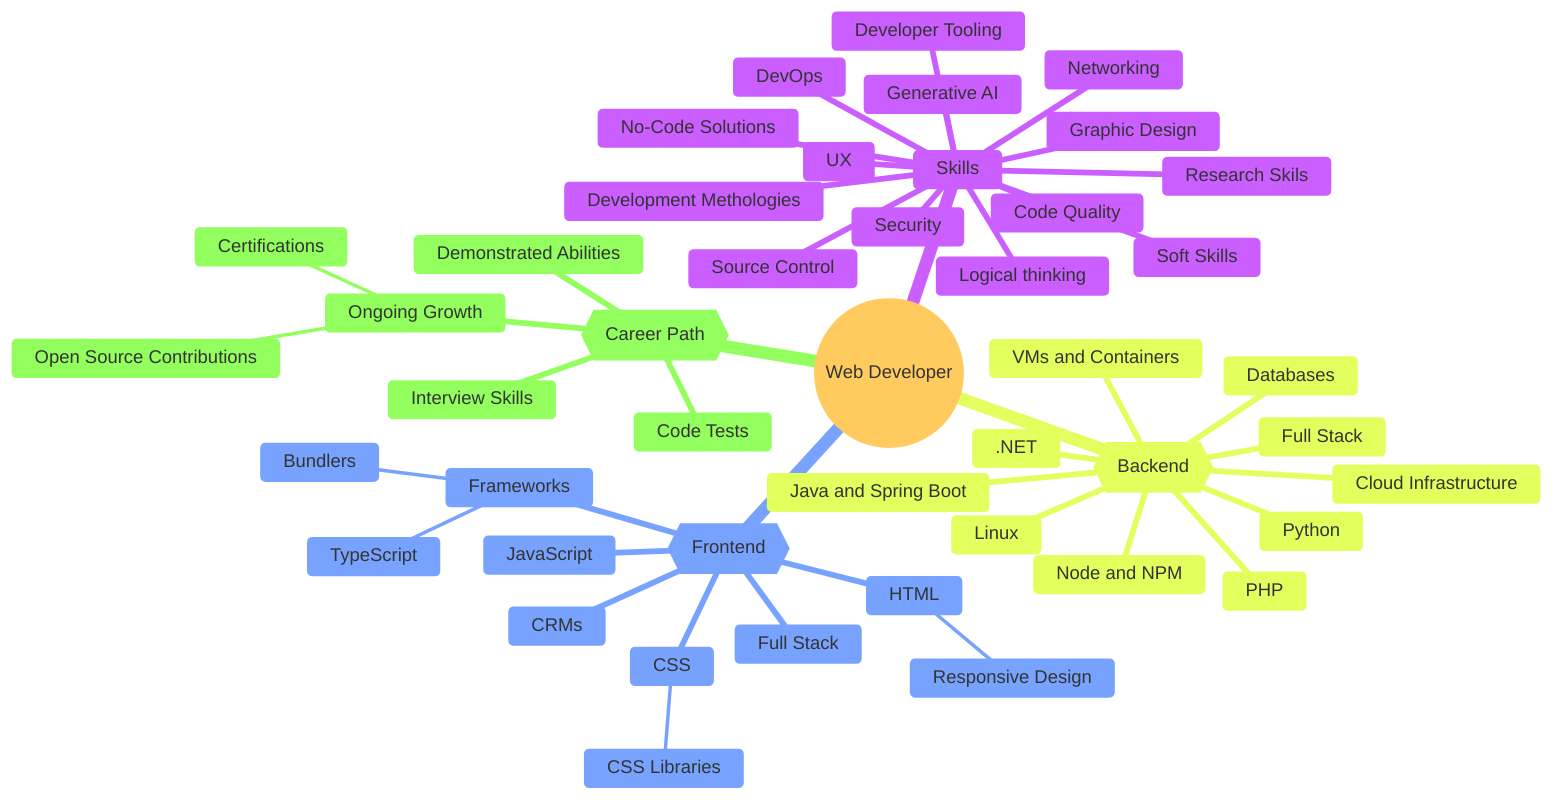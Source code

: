 ---
config:
  theme: base
---
mindmap
  root((Web Developer))
    Skills
        Logical thinking
        Development Methologies
        Soft Skills
        Code Quality
        Developer Tooling
        Research Skils
        UX
        Security
        DevOps
        Source Control
        Graphic Design
        Networking
        Generative AI
        No-Code Solutions              
    {{Frontend}}
        CRMs
        JavaScript
        HTML
            Responsive Design
        CSS
            CSS Libraries
        Frameworks
            TypeScript
            Bundlers
        Full Stack
    {{Backend}}
        .NET
        PHP
        Node and NPM
        Java and Spring Boot
        Cloud Infrastructure
        Linux
        VMs and Containers
        Python
        Databases
        Full Stack
    {{Career Path}}
        Demonstrated Abilities
        Interview Skills
        Code Tests
        Ongoing Growth
            Open Source Contributions
            Certifications